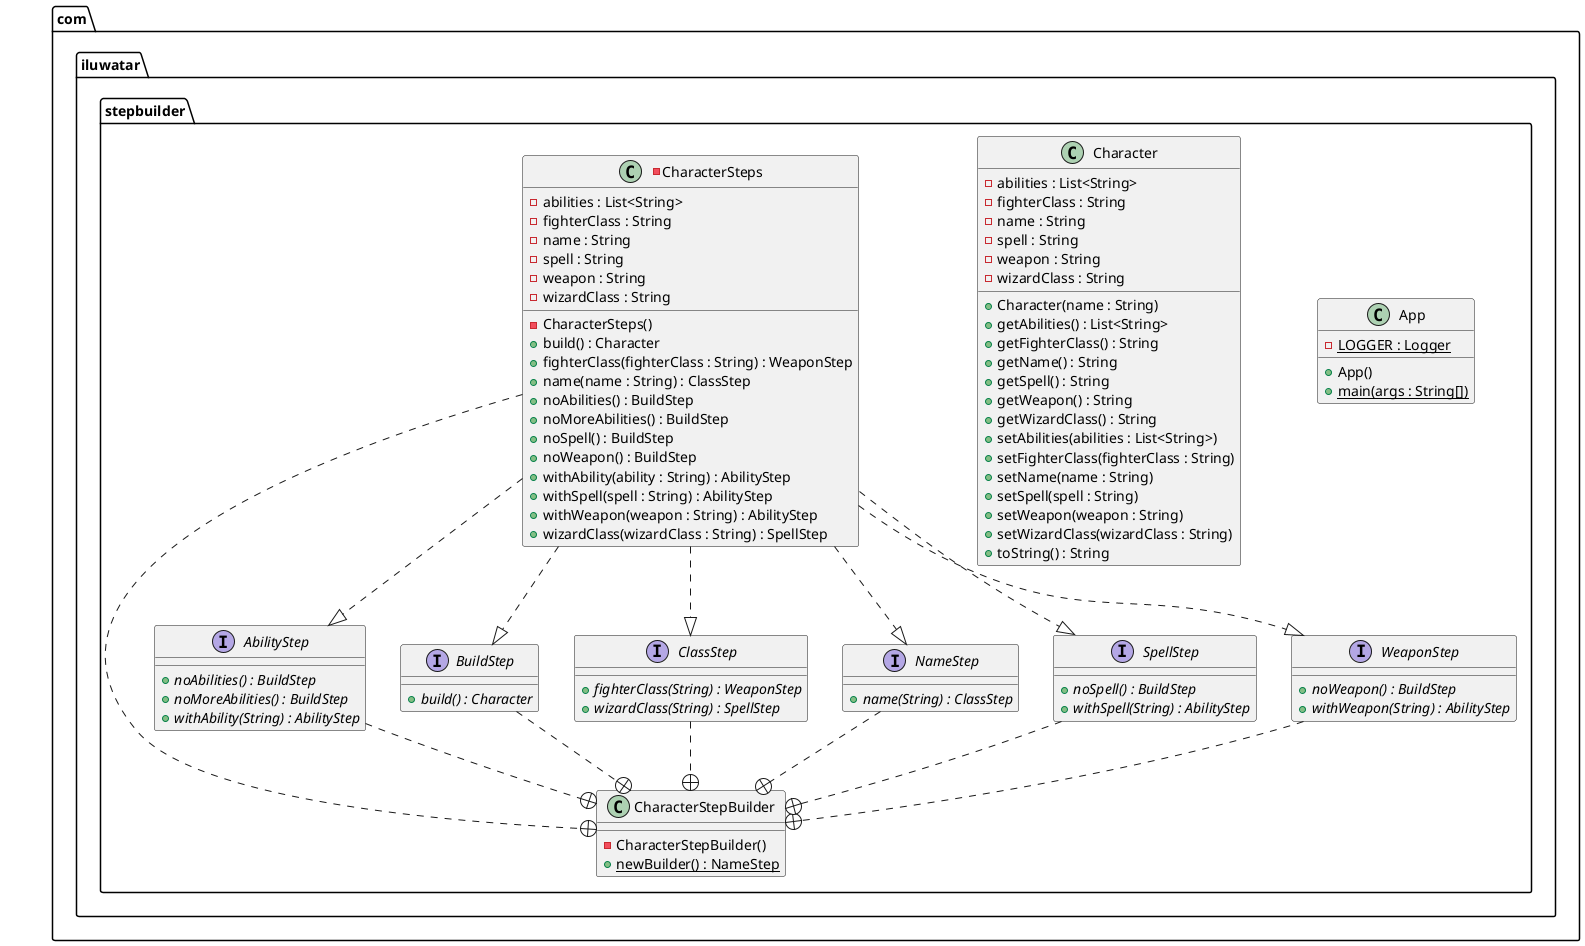 @startuml
package com.iluwatar.stepbuilder {
  class App {
    - LOGGER : Logger {static}
    + App()
    + main(args : String[]) {static}
  }
  class Character {
    - abilities : List<String>
    - fighterClass : String
    - name : String
    - spell : String
    - weapon : String
    - wizardClass : String
    + Character(name : String)
    + getAbilities() : List<String>
    + getFighterClass() : String
    + getName() : String
    + getSpell() : String
    + getWeapon() : String
    + getWizardClass() : String
    + setAbilities(abilities : List<String>)
    + setFighterClass(fighterClass : String)
    + setName(name : String)
    + setSpell(spell : String)
    + setWeapon(weapon : String)
    + setWizardClass(wizardClass : String)
    + toString() : String
  }
  class CharacterStepBuilder {
    - CharacterStepBuilder()
    + newBuilder() : NameStep {static}
  }
  interface AbilityStep {
    + noAbilities() : BuildStep {abstract}
    + noMoreAbilities() : BuildStep {abstract}
    + withAbility(String) : AbilityStep {abstract}
  }
  interface BuildStep {
    + build() : Character {abstract}
  }
  -class CharacterSteps {
    - abilities : List<String>
    - fighterClass : String
    - name : String
    - spell : String
    - weapon : String
    - wizardClass : String
    - CharacterSteps()
    + build() : Character
    + fighterClass(fighterClass : String) : WeaponStep
    + name(name : String) : ClassStep
    + noAbilities() : BuildStep
    + noMoreAbilities() : BuildStep
    + noSpell() : BuildStep
    + noWeapon() : BuildStep
    + withAbility(ability : String) : AbilityStep
    + withSpell(spell : String) : AbilityStep
    + withWeapon(weapon : String) : AbilityStep
    + wizardClass(wizardClass : String) : SpellStep
  }
  interface ClassStep {
    + fighterClass(String) : WeaponStep {abstract}
    + wizardClass(String) : SpellStep {abstract}
  }
  interface NameStep {
    + name(String) : ClassStep {abstract}
  }
  interface SpellStep {
    + noSpell() : BuildStep {abstract}
    + withSpell(String) : AbilityStep {abstract}
  }
  interface WeaponStep {
    + noWeapon() : BuildStep {abstract}
    + withWeapon(String) : AbilityStep {abstract}
  }
}
WeaponStep ..+ CharacterStepBuilder
AbilityStep ..+ CharacterStepBuilder
ClassStep ..+ CharacterStepBuilder
CharacterSteps ..+ CharacterStepBuilder
SpellStep ..+ CharacterStepBuilder
BuildStep ..+ CharacterStepBuilder
NameStep ..+ CharacterStepBuilder
CharacterSteps ..|> NameStep 
CharacterSteps ..|> ClassStep 
CharacterSteps ..|> WeaponStep 
CharacterSteps ..|> SpellStep 
CharacterSteps ..|> AbilityStep 
CharacterSteps ..|> BuildStep 
@enduml